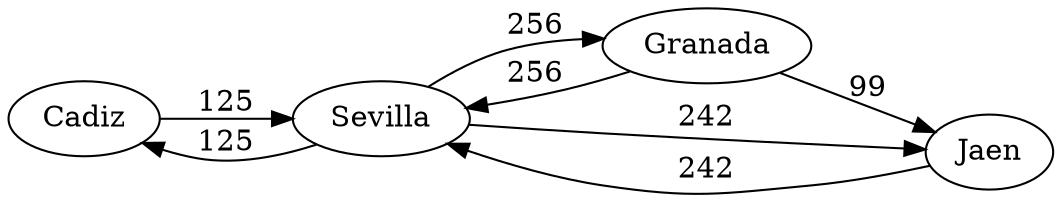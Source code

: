 digraph G {
  rankdir = LR;
    "Cadiz" -> "Sevilla" [label="125"];
    "Sevilla" -> "Cadiz" [label="125"];
    "Sevilla" -> "Granada" [label="256"];
    "Sevilla" -> "Jaen" [label="242"];
    "Granada" -> "Sevilla" [label="256"];
    "Granada" -> "Jaen" [label="99"];
    "Jaen" -> "Sevilla" [label="242"];
}
